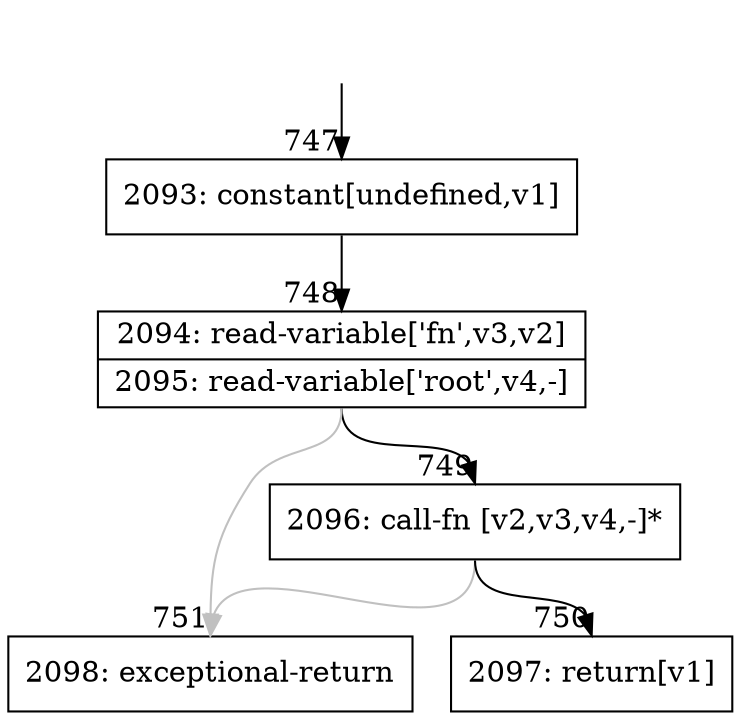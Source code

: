 digraph {
rankdir="TD"
BB_entry63[shape=none,label=""];
BB_entry63 -> BB747 [tailport=s, headport=n, headlabel="    747"]
BB747 [shape=record label="{2093: constant[undefined,v1]}" ] 
BB747 -> BB748 [tailport=s, headport=n, headlabel="      748"]
BB748 [shape=record label="{2094: read-variable['fn',v3,v2]|2095: read-variable['root',v4,-]}" ] 
BB748 -> BB749 [tailport=s, headport=n, headlabel="      749"]
BB748 -> BB751 [tailport=s, headport=n, color=gray, headlabel="      751"]
BB749 [shape=record label="{2096: call-fn [v2,v3,v4,-]*}" ] 
BB749 -> BB750 [tailport=s, headport=n, headlabel="      750"]
BB749 -> BB751 [tailport=s, headport=n, color=gray]
BB750 [shape=record label="{2097: return[v1]}" ] 
BB751 [shape=record label="{2098: exceptional-return}" ] 
//#$~ 602
}
